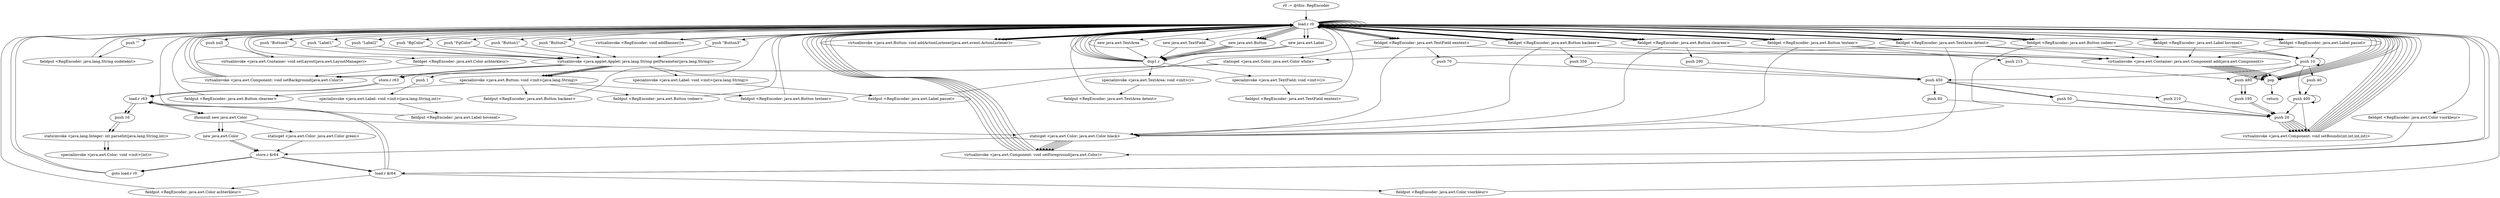 digraph "" {
    "r0 := @this: RegEncoder"
    "load.r r0"
    "r0 := @this: RegEncoder"->"load.r r0";
    "push \"BgColor\""
    "load.r r0"->"push \"BgColor\"";
    "virtualinvoke <java.applet.Applet: java.lang.String getParameter(java.lang.String)>"
    "push \"BgColor\""->"virtualinvoke <java.applet.Applet: java.lang.String getParameter(java.lang.String)>";
    "store.r r63"
    "virtualinvoke <java.applet.Applet: java.lang.String getParameter(java.lang.String)>"->"store.r r63";
    "load.r r63"
    "store.r r63"->"load.r r63";
    "ifnonnull new java.awt.Color"
    "load.r r63"->"ifnonnull new java.awt.Color";
    "staticget <java.awt.Color: java.awt.Color black>"
    "ifnonnull new java.awt.Color"->"staticget <java.awt.Color: java.awt.Color black>";
    "store.r $r64"
    "staticget <java.awt.Color: java.awt.Color black>"->"store.r $r64";
    "goto load.r r0"
    "store.r $r64"->"goto load.r r0";
    "goto load.r r0"->"load.r r0";
    "load.r $r64"
    "load.r r0"->"load.r $r64";
    "fieldput <RegEncoder: java.awt.Color achterkleur>"
    "load.r $r64"->"fieldput <RegEncoder: java.awt.Color achterkleur>";
    "fieldput <RegEncoder: java.awt.Color achterkleur>"->"load.r r0";
    "push \"FgColor\""
    "load.r r0"->"push \"FgColor\"";
    "push \"FgColor\""->"virtualinvoke <java.applet.Applet: java.lang.String getParameter(java.lang.String)>";
    "virtualinvoke <java.applet.Applet: java.lang.String getParameter(java.lang.String)>"->"store.r r63";
    "store.r r63"->"load.r r63";
    "load.r r63"->"ifnonnull new java.awt.Color";
    "staticget <java.awt.Color: java.awt.Color green>"
    "ifnonnull new java.awt.Color"->"staticget <java.awt.Color: java.awt.Color green>";
    "staticget <java.awt.Color: java.awt.Color green>"->"store.r $r64";
    "store.r $r64"->"goto load.r r0";
    "goto load.r r0"->"load.r r0";
    "load.r r0"->"load.r $r64";
    "fieldput <RegEncoder: java.awt.Color voorkleur>"
    "load.r $r64"->"fieldput <RegEncoder: java.awt.Color voorkleur>";
    "fieldput <RegEncoder: java.awt.Color voorkleur>"->"load.r r0";
    "load.r r0"->"load.r r0";
    "fieldget <RegEncoder: java.awt.Color achterkleur>"
    "load.r r0"->"fieldget <RegEncoder: java.awt.Color achterkleur>";
    "virtualinvoke <java.awt.Component: void setBackground(java.awt.Color)>"
    "fieldget <RegEncoder: java.awt.Color achterkleur>"->"virtualinvoke <java.awt.Component: void setBackground(java.awt.Color)>";
    "virtualinvoke <java.awt.Component: void setBackground(java.awt.Color)>"->"load.r r0";
    "load.r r0"->"load.r r0";
    "fieldget <RegEncoder: java.awt.Color voorkleur>"
    "load.r r0"->"fieldget <RegEncoder: java.awt.Color voorkleur>";
    "virtualinvoke <java.awt.Component: void setForeground(java.awt.Color)>"
    "fieldget <RegEncoder: java.awt.Color voorkleur>"->"virtualinvoke <java.awt.Component: void setForeground(java.awt.Color)>";
    "virtualinvoke <java.awt.Component: void setForeground(java.awt.Color)>"->"load.r r0";
    "push \"\""
    "load.r r0"->"push \"\"";
    "fieldput <RegEncoder: java.lang.String oudetekst>"
    "push \"\""->"fieldput <RegEncoder: java.lang.String oudetekst>";
    "fieldput <RegEncoder: java.lang.String oudetekst>"->"load.r r0";
    "new java.awt.TextArea"
    "load.r r0"->"new java.awt.TextArea";
    "dup1.r"
    "new java.awt.TextArea"->"dup1.r";
    "specialinvoke <java.awt.TextArea: void <init>()>"
    "dup1.r"->"specialinvoke <java.awt.TextArea: void <init>()>";
    "fieldput <RegEncoder: java.awt.TextArea detext>"
    "specialinvoke <java.awt.TextArea: void <init>()>"->"fieldput <RegEncoder: java.awt.TextArea detext>";
    "fieldput <RegEncoder: java.awt.TextArea detext>"->"load.r r0";
    "new java.awt.TextField"
    "load.r r0"->"new java.awt.TextField";
    "new java.awt.TextField"->"dup1.r";
    "specialinvoke <java.awt.TextField: void <init>()>"
    "dup1.r"->"specialinvoke <java.awt.TextField: void <init>()>";
    "fieldput <RegEncoder: java.awt.TextField eentext>"
    "specialinvoke <java.awt.TextField: void <init>()>"->"fieldput <RegEncoder: java.awt.TextField eentext>";
    "fieldput <RegEncoder: java.awt.TextField eentext>"->"load.r r0";
    "new java.awt.Button"
    "load.r r0"->"new java.awt.Button";
    "new java.awt.Button"->"dup1.r";
    "dup1.r"->"load.r r0";
    "push \"Button1\""
    "load.r r0"->"push \"Button1\"";
    "push \"Button1\""->"virtualinvoke <java.applet.Applet: java.lang.String getParameter(java.lang.String)>";
    "specialinvoke <java.awt.Button: void <init>(java.lang.String)>"
    "virtualinvoke <java.applet.Applet: java.lang.String getParameter(java.lang.String)>"->"specialinvoke <java.awt.Button: void <init>(java.lang.String)>";
    "fieldput <RegEncoder: java.awt.Button cleareer>"
    "specialinvoke <java.awt.Button: void <init>(java.lang.String)>"->"fieldput <RegEncoder: java.awt.Button cleareer>";
    "fieldput <RegEncoder: java.awt.Button cleareer>"->"load.r r0";
    "load.r r0"->"new java.awt.Button";
    "new java.awt.Button"->"dup1.r";
    "dup1.r"->"load.r r0";
    "push \"Button2\""
    "load.r r0"->"push \"Button2\"";
    "push \"Button2\""->"virtualinvoke <java.applet.Applet: java.lang.String getParameter(java.lang.String)>";
    "virtualinvoke <java.applet.Applet: java.lang.String getParameter(java.lang.String)>"->"specialinvoke <java.awt.Button: void <init>(java.lang.String)>";
    "fieldput <RegEncoder: java.awt.Button backeer>"
    "specialinvoke <java.awt.Button: void <init>(java.lang.String)>"->"fieldput <RegEncoder: java.awt.Button backeer>";
    "fieldput <RegEncoder: java.awt.Button backeer>"->"load.r r0";
    "load.r r0"->"new java.awt.Button";
    "new java.awt.Button"->"dup1.r";
    "dup1.r"->"load.r r0";
    "push \"Button3\""
    "load.r r0"->"push \"Button3\"";
    "push \"Button3\""->"virtualinvoke <java.applet.Applet: java.lang.String getParameter(java.lang.String)>";
    "virtualinvoke <java.applet.Applet: java.lang.String getParameter(java.lang.String)>"->"specialinvoke <java.awt.Button: void <init>(java.lang.String)>";
    "fieldput <RegEncoder: java.awt.Button codeer>"
    "specialinvoke <java.awt.Button: void <init>(java.lang.String)>"->"fieldput <RegEncoder: java.awt.Button codeer>";
    "fieldput <RegEncoder: java.awt.Button codeer>"->"load.r r0";
    "load.r r0"->"new java.awt.Button";
    "new java.awt.Button"->"dup1.r";
    "dup1.r"->"load.r r0";
    "push \"Button4\""
    "load.r r0"->"push \"Button4\"";
    "push \"Button4\""->"virtualinvoke <java.applet.Applet: java.lang.String getParameter(java.lang.String)>";
    "virtualinvoke <java.applet.Applet: java.lang.String getParameter(java.lang.String)>"->"specialinvoke <java.awt.Button: void <init>(java.lang.String)>";
    "fieldput <RegEncoder: java.awt.Button texteer>"
    "specialinvoke <java.awt.Button: void <init>(java.lang.String)>"->"fieldput <RegEncoder: java.awt.Button texteer>";
    "fieldput <RegEncoder: java.awt.Button texteer>"->"load.r r0";
    "new java.awt.Label"
    "load.r r0"->"new java.awt.Label";
    "new java.awt.Label"->"dup1.r";
    "dup1.r"->"load.r r0";
    "push \"Label1\""
    "load.r r0"->"push \"Label1\"";
    "push \"Label1\""->"virtualinvoke <java.applet.Applet: java.lang.String getParameter(java.lang.String)>";
    "push 1"
    "virtualinvoke <java.applet.Applet: java.lang.String getParameter(java.lang.String)>"->"push 1";
    "specialinvoke <java.awt.Label: void <init>(java.lang.String,int)>"
    "push 1"->"specialinvoke <java.awt.Label: void <init>(java.lang.String,int)>";
    "fieldput <RegEncoder: java.awt.Label bovenel>"
    "specialinvoke <java.awt.Label: void <init>(java.lang.String,int)>"->"fieldput <RegEncoder: java.awt.Label bovenel>";
    "fieldput <RegEncoder: java.awt.Label bovenel>"->"load.r r0";
    "load.r r0"->"new java.awt.Label";
    "new java.awt.Label"->"dup1.r";
    "dup1.r"->"load.r r0";
    "push \"Label2\""
    "load.r r0"->"push \"Label2\"";
    "push \"Label2\""->"virtualinvoke <java.applet.Applet: java.lang.String getParameter(java.lang.String)>";
    "specialinvoke <java.awt.Label: void <init>(java.lang.String)>"
    "virtualinvoke <java.applet.Applet: java.lang.String getParameter(java.lang.String)>"->"specialinvoke <java.awt.Label: void <init>(java.lang.String)>";
    "fieldput <RegEncoder: java.awt.Label passel>"
    "specialinvoke <java.awt.Label: void <init>(java.lang.String)>"->"fieldput <RegEncoder: java.awt.Label passel>";
    "fieldput <RegEncoder: java.awt.Label passel>"->"load.r r0";
    "push null"
    "load.r r0"->"push null";
    "virtualinvoke <java.awt.Container: void setLayout(java.awt.LayoutManager)>"
    "push null"->"virtualinvoke <java.awt.Container: void setLayout(java.awt.LayoutManager)>";
    "virtualinvoke <java.awt.Container: void setLayout(java.awt.LayoutManager)>"->"load.r r0";
    "virtualinvoke <RegEncoder: void addBanner()>"
    "load.r r0"->"virtualinvoke <RegEncoder: void addBanner()>";
    "virtualinvoke <RegEncoder: void addBanner()>"->"load.r r0";
    "fieldget <RegEncoder: java.awt.Label bovenel>"
    "load.r r0"->"fieldget <RegEncoder: java.awt.Label bovenel>";
    "push 10"
    "fieldget <RegEncoder: java.awt.Label bovenel>"->"push 10";
    "push 10"->"push 10";
    "push 400"
    "push 10"->"push 400";
    "push 20"
    "push 400"->"push 20";
    "virtualinvoke <java.awt.Component: void setBounds(int,int,int,int)>"
    "push 20"->"virtualinvoke <java.awt.Component: void setBounds(int,int,int,int)>";
    "virtualinvoke <java.awt.Component: void setBounds(int,int,int,int)>"->"load.r r0";
    "fieldget <RegEncoder: java.awt.TextArea detext>"
    "load.r r0"->"fieldget <RegEncoder: java.awt.TextArea detext>";
    "fieldget <RegEncoder: java.awt.TextArea detext>"->"push 10";
    "push 40"
    "push 10"->"push 40";
    "push 40"->"push 400";
    "push 400"->"push 400";
    "push 400"->"virtualinvoke <java.awt.Component: void setBounds(int,int,int,int)>";
    "virtualinvoke <java.awt.Component: void setBounds(int,int,int,int)>"->"load.r r0";
    "load.r r0"->"fieldget <RegEncoder: java.awt.TextArea detext>";
    "staticget <java.awt.Color: java.awt.Color white>"
    "fieldget <RegEncoder: java.awt.TextArea detext>"->"staticget <java.awt.Color: java.awt.Color white>";
    "staticget <java.awt.Color: java.awt.Color white>"->"virtualinvoke <java.awt.Component: void setBackground(java.awt.Color)>";
    "virtualinvoke <java.awt.Component: void setBackground(java.awt.Color)>"->"load.r r0";
    "load.r r0"->"fieldget <RegEncoder: java.awt.TextArea detext>";
    "fieldget <RegEncoder: java.awt.TextArea detext>"->"staticget <java.awt.Color: java.awt.Color black>";
    "staticget <java.awt.Color: java.awt.Color black>"->"virtualinvoke <java.awt.Component: void setForeground(java.awt.Color)>";
    "virtualinvoke <java.awt.Component: void setForeground(java.awt.Color)>"->"load.r r0";
    "fieldget <RegEncoder: java.awt.TextField eentext>"
    "load.r r0"->"fieldget <RegEncoder: java.awt.TextField eentext>";
    "push 70"
    "fieldget <RegEncoder: java.awt.TextField eentext>"->"push 70";
    "push 450"
    "push 70"->"push 450";
    "push 210"
    "push 450"->"push 210";
    "push 210"->"push 20";
    "push 20"->"virtualinvoke <java.awt.Component: void setBounds(int,int,int,int)>";
    "virtualinvoke <java.awt.Component: void setBounds(int,int,int,int)>"->"load.r r0";
    "load.r r0"->"fieldget <RegEncoder: java.awt.TextField eentext>";
    "fieldget <RegEncoder: java.awt.TextField eentext>"->"staticget <java.awt.Color: java.awt.Color white>";
    "staticget <java.awt.Color: java.awt.Color white>"->"virtualinvoke <java.awt.Component: void setBackground(java.awt.Color)>";
    "virtualinvoke <java.awt.Component: void setBackground(java.awt.Color)>"->"load.r r0";
    "load.r r0"->"fieldget <RegEncoder: java.awt.TextField eentext>";
    "fieldget <RegEncoder: java.awt.TextField eentext>"->"staticget <java.awt.Color: java.awt.Color black>";
    "staticget <java.awt.Color: java.awt.Color black>"->"virtualinvoke <java.awt.Component: void setForeground(java.awt.Color)>";
    "virtualinvoke <java.awt.Component: void setForeground(java.awt.Color)>"->"load.r r0";
    "fieldget <RegEncoder: java.awt.Label passel>"
    "load.r r0"->"fieldget <RegEncoder: java.awt.Label passel>";
    "fieldget <RegEncoder: java.awt.Label passel>"->"push 10";
    "push 10"->"push 450";
    "push 60"
    "push 450"->"push 60";
    "push 60"->"push 20";
    "push 20"->"virtualinvoke <java.awt.Component: void setBounds(int,int,int,int)>";
    "virtualinvoke <java.awt.Component: void setBounds(int,int,int,int)>"->"load.r r0";
    "fieldget <RegEncoder: java.awt.Button cleareer>"
    "load.r r0"->"fieldget <RegEncoder: java.awt.Button cleareer>";
    "push 290"
    "fieldget <RegEncoder: java.awt.Button cleareer>"->"push 290";
    "push 290"->"push 450";
    "push 50"
    "push 450"->"push 50";
    "push 50"->"push 20";
    "push 20"->"virtualinvoke <java.awt.Component: void setBounds(int,int,int,int)>";
    "virtualinvoke <java.awt.Component: void setBounds(int,int,int,int)>"->"load.r r0";
    "load.r r0"->"fieldget <RegEncoder: java.awt.Button cleareer>";
    "fieldget <RegEncoder: java.awt.Button cleareer>"->"load.r r0";
    "virtualinvoke <java.awt.Button: void addActionListener(java.awt.event.ActionListener)>"
    "load.r r0"->"virtualinvoke <java.awt.Button: void addActionListener(java.awt.event.ActionListener)>";
    "virtualinvoke <java.awt.Button: void addActionListener(java.awt.event.ActionListener)>"->"load.r r0";
    "load.r r0"->"fieldget <RegEncoder: java.awt.Button cleareer>";
    "fieldget <RegEncoder: java.awt.Button cleareer>"->"staticget <java.awt.Color: java.awt.Color black>";
    "staticget <java.awt.Color: java.awt.Color black>"->"virtualinvoke <java.awt.Component: void setForeground(java.awt.Color)>";
    "virtualinvoke <java.awt.Component: void setForeground(java.awt.Color)>"->"load.r r0";
    "fieldget <RegEncoder: java.awt.Button backeer>"
    "load.r r0"->"fieldget <RegEncoder: java.awt.Button backeer>";
    "push 350"
    "fieldget <RegEncoder: java.awt.Button backeer>"->"push 350";
    "push 350"->"push 450";
    "push 450"->"push 50";
    "push 50"->"push 20";
    "push 20"->"virtualinvoke <java.awt.Component: void setBounds(int,int,int,int)>";
    "virtualinvoke <java.awt.Component: void setBounds(int,int,int,int)>"->"load.r r0";
    "load.r r0"->"fieldget <RegEncoder: java.awt.Button backeer>";
    "fieldget <RegEncoder: java.awt.Button backeer>"->"load.r r0";
    "load.r r0"->"virtualinvoke <java.awt.Button: void addActionListener(java.awt.event.ActionListener)>";
    "virtualinvoke <java.awt.Button: void addActionListener(java.awt.event.ActionListener)>"->"load.r r0";
    "load.r r0"->"fieldget <RegEncoder: java.awt.Button backeer>";
    "fieldget <RegEncoder: java.awt.Button backeer>"->"staticget <java.awt.Color: java.awt.Color black>";
    "staticget <java.awt.Color: java.awt.Color black>"->"virtualinvoke <java.awt.Component: void setForeground(java.awt.Color)>";
    "virtualinvoke <java.awt.Component: void setForeground(java.awt.Color)>"->"load.r r0";
    "fieldget <RegEncoder: java.awt.Button codeer>"
    "load.r r0"->"fieldget <RegEncoder: java.awt.Button codeer>";
    "fieldget <RegEncoder: java.awt.Button codeer>"->"push 10";
    "push 480"
    "push 10"->"push 480";
    "push 195"
    "push 480"->"push 195";
    "push 195"->"push 20";
    "push 20"->"virtualinvoke <java.awt.Component: void setBounds(int,int,int,int)>";
    "virtualinvoke <java.awt.Component: void setBounds(int,int,int,int)>"->"load.r r0";
    "load.r r0"->"fieldget <RegEncoder: java.awt.Button codeer>";
    "fieldget <RegEncoder: java.awt.Button codeer>"->"load.r r0";
    "load.r r0"->"virtualinvoke <java.awt.Button: void addActionListener(java.awt.event.ActionListener)>";
    "virtualinvoke <java.awt.Button: void addActionListener(java.awt.event.ActionListener)>"->"load.r r0";
    "load.r r0"->"fieldget <RegEncoder: java.awt.Button codeer>";
    "fieldget <RegEncoder: java.awt.Button codeer>"->"staticget <java.awt.Color: java.awt.Color black>";
    "staticget <java.awt.Color: java.awt.Color black>"->"virtualinvoke <java.awt.Component: void setForeground(java.awt.Color)>";
    "virtualinvoke <java.awt.Component: void setForeground(java.awt.Color)>"->"load.r r0";
    "fieldget <RegEncoder: java.awt.Button texteer>"
    "load.r r0"->"fieldget <RegEncoder: java.awt.Button texteer>";
    "push 215"
    "fieldget <RegEncoder: java.awt.Button texteer>"->"push 215";
    "push 215"->"push 480";
    "push 480"->"push 195";
    "push 195"->"push 20";
    "push 20"->"virtualinvoke <java.awt.Component: void setBounds(int,int,int,int)>";
    "virtualinvoke <java.awt.Component: void setBounds(int,int,int,int)>"->"load.r r0";
    "load.r r0"->"fieldget <RegEncoder: java.awt.Button texteer>";
    "fieldget <RegEncoder: java.awt.Button texteer>"->"load.r r0";
    "load.r r0"->"virtualinvoke <java.awt.Button: void addActionListener(java.awt.event.ActionListener)>";
    "virtualinvoke <java.awt.Button: void addActionListener(java.awt.event.ActionListener)>"->"load.r r0";
    "load.r r0"->"fieldget <RegEncoder: java.awt.Button texteer>";
    "fieldget <RegEncoder: java.awt.Button texteer>"->"staticget <java.awt.Color: java.awt.Color black>";
    "staticget <java.awt.Color: java.awt.Color black>"->"virtualinvoke <java.awt.Component: void setForeground(java.awt.Color)>";
    "virtualinvoke <java.awt.Component: void setForeground(java.awt.Color)>"->"load.r r0";
    "load.r r0"->"load.r r0";
    "load.r r0"->"fieldget <RegEncoder: java.awt.TextArea detext>";
    "virtualinvoke <java.awt.Container: java.awt.Component add(java.awt.Component)>"
    "fieldget <RegEncoder: java.awt.TextArea detext>"->"virtualinvoke <java.awt.Container: java.awt.Component add(java.awt.Component)>";
    "pop"
    "virtualinvoke <java.awt.Container: java.awt.Component add(java.awt.Component)>"->"pop";
    "pop"->"load.r r0";
    "load.r r0"->"load.r r0";
    "load.r r0"->"fieldget <RegEncoder: java.awt.TextField eentext>";
    "fieldget <RegEncoder: java.awt.TextField eentext>"->"virtualinvoke <java.awt.Container: java.awt.Component add(java.awt.Component)>";
    "virtualinvoke <java.awt.Container: java.awt.Component add(java.awt.Component)>"->"pop";
    "pop"->"load.r r0";
    "load.r r0"->"load.r r0";
    "load.r r0"->"fieldget <RegEncoder: java.awt.Label bovenel>";
    "fieldget <RegEncoder: java.awt.Label bovenel>"->"virtualinvoke <java.awt.Container: java.awt.Component add(java.awt.Component)>";
    "virtualinvoke <java.awt.Container: java.awt.Component add(java.awt.Component)>"->"pop";
    "pop"->"load.r r0";
    "load.r r0"->"load.r r0";
    "load.r r0"->"fieldget <RegEncoder: java.awt.Label passel>";
    "fieldget <RegEncoder: java.awt.Label passel>"->"virtualinvoke <java.awt.Container: java.awt.Component add(java.awt.Component)>";
    "virtualinvoke <java.awt.Container: java.awt.Component add(java.awt.Component)>"->"pop";
    "pop"->"load.r r0";
    "load.r r0"->"load.r r0";
    "load.r r0"->"fieldget <RegEncoder: java.awt.Button cleareer>";
    "fieldget <RegEncoder: java.awt.Button cleareer>"->"virtualinvoke <java.awt.Container: java.awt.Component add(java.awt.Component)>";
    "virtualinvoke <java.awt.Container: java.awt.Component add(java.awt.Component)>"->"pop";
    "pop"->"load.r r0";
    "load.r r0"->"load.r r0";
    "load.r r0"->"fieldget <RegEncoder: java.awt.Button backeer>";
    "fieldget <RegEncoder: java.awt.Button backeer>"->"virtualinvoke <java.awt.Container: java.awt.Component add(java.awt.Component)>";
    "virtualinvoke <java.awt.Container: java.awt.Component add(java.awt.Component)>"->"pop";
    "pop"->"load.r r0";
    "load.r r0"->"load.r r0";
    "load.r r0"->"fieldget <RegEncoder: java.awt.Button codeer>";
    "fieldget <RegEncoder: java.awt.Button codeer>"->"virtualinvoke <java.awt.Container: java.awt.Component add(java.awt.Component)>";
    "virtualinvoke <java.awt.Container: java.awt.Component add(java.awt.Component)>"->"pop";
    "pop"->"load.r r0";
    "load.r r0"->"load.r r0";
    "load.r r0"->"fieldget <RegEncoder: java.awt.Button texteer>";
    "fieldget <RegEncoder: java.awt.Button texteer>"->"virtualinvoke <java.awt.Container: java.awt.Component add(java.awt.Component)>";
    "virtualinvoke <java.awt.Container: java.awt.Component add(java.awt.Component)>"->"pop";
    "return"
    "pop"->"return";
    "new java.awt.Color"
    "ifnonnull new java.awt.Color"->"new java.awt.Color";
    "new java.awt.Color"->"store.r $r64";
    "store.r $r64"->"load.r $r64";
    "load.r $r64"->"load.r r63";
    "push 16"
    "load.r r63"->"push 16";
    "staticinvoke <java.lang.Integer: int parseInt(java.lang.String,int)>"
    "push 16"->"staticinvoke <java.lang.Integer: int parseInt(java.lang.String,int)>";
    "specialinvoke <java.awt.Color: void <init>(int)>"
    "staticinvoke <java.lang.Integer: int parseInt(java.lang.String,int)>"->"specialinvoke <java.awt.Color: void <init>(int)>";
    "ifnonnull new java.awt.Color"->"new java.awt.Color";
    "new java.awt.Color"->"store.r $r64";
    "store.r $r64"->"load.r $r64";
    "load.r $r64"->"load.r r63";
    "load.r r63"->"push 16";
    "push 16"->"staticinvoke <java.lang.Integer: int parseInt(java.lang.String,int)>";
    "staticinvoke <java.lang.Integer: int parseInt(java.lang.String,int)>"->"specialinvoke <java.awt.Color: void <init>(int)>";
}
